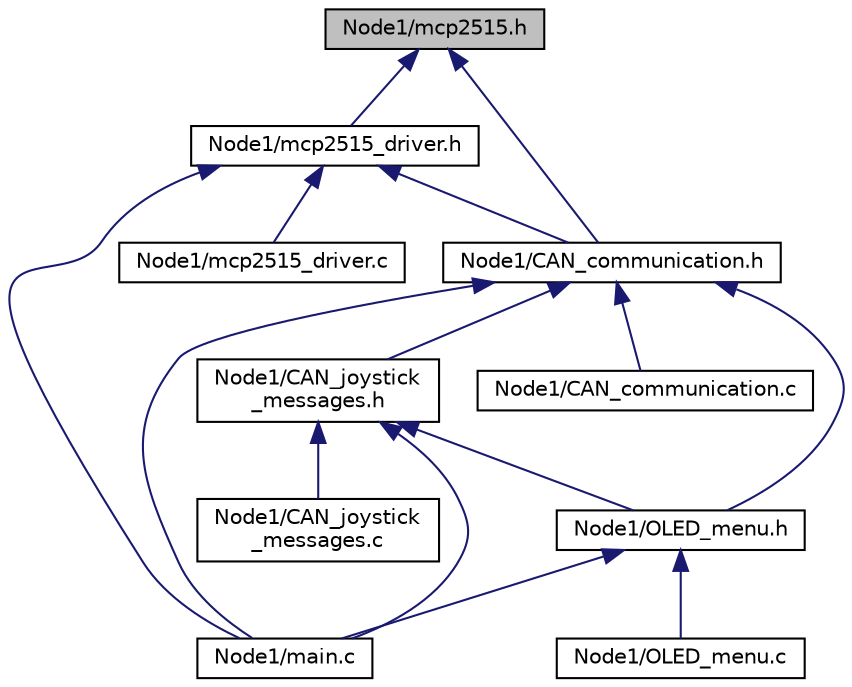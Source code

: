 digraph "Node1/mcp2515.h"
{
  edge [fontname="Helvetica",fontsize="10",labelfontname="Helvetica",labelfontsize="10"];
  node [fontname="Helvetica",fontsize="10",shape=record];
  Node1 [label="Node1/mcp2515.h",height=0.2,width=0.4,color="black", fillcolor="grey75", style="filled", fontcolor="black"];
  Node1 -> Node2 [dir="back",color="midnightblue",fontsize="10",style="solid"];
  Node2 [label="Node1/CAN_communication.h",height=0.2,width=0.4,color="black", fillcolor="white", style="filled",URL="$CAN__communication_8h.html",tooltip="Library for using CAN. "];
  Node2 -> Node3 [dir="back",color="midnightblue",fontsize="10",style="solid"];
  Node3 [label="Node1/CAN_communication.c",height=0.2,width=0.4,color="black", fillcolor="white", style="filled",URL="$CAN__communication_8c.html",tooltip="Implementation file for CAN_communication. "];
  Node2 -> Node4 [dir="back",color="midnightblue",fontsize="10",style="solid"];
  Node4 [label="Node1/CAN_joystick\l_messages.h",height=0.2,width=0.4,color="black", fillcolor="white", style="filled",URL="$CAN__joystick__messages_8h.html",tooltip="Library for using sending joystick-information on CAN. "];
  Node4 -> Node5 [dir="back",color="midnightblue",fontsize="10",style="solid"];
  Node5 [label="Node1/CAN_joystick\l_messages.c",height=0.2,width=0.4,color="black", fillcolor="white", style="filled",URL="$CAN__joystick__messages_8c.html",tooltip="Implementation file for CAN_joystick_message. "];
  Node4 -> Node6 [dir="back",color="midnightblue",fontsize="10",style="solid"];
  Node6 [label="Node1/OLED_menu.h",height=0.2,width=0.4,color="black", fillcolor="white", style="filled",URL="$OLED__menu_8h.html",tooltip="File for handling the oled-menu. "];
  Node6 -> Node7 [dir="back",color="midnightblue",fontsize="10",style="solid"];
  Node7 [label="Node1/main.c",height=0.2,width=0.4,color="black", fillcolor="white", style="filled",URL="$Node1_2main_8c.html",tooltip="Main file for Node 1. "];
  Node6 -> Node8 [dir="back",color="midnightblue",fontsize="10",style="solid"];
  Node8 [label="Node1/OLED_menu.c",height=0.2,width=0.4,color="black", fillcolor="white", style="filled",URL="$OLED__menu_8c.html",tooltip="Implementation file for OLED_menu. "];
  Node4 -> Node7 [dir="back",color="midnightblue",fontsize="10",style="solid"];
  Node2 -> Node6 [dir="back",color="midnightblue",fontsize="10",style="solid"];
  Node2 -> Node7 [dir="back",color="midnightblue",fontsize="10",style="solid"];
  Node1 -> Node9 [dir="back",color="midnightblue",fontsize="10",style="solid"];
  Node9 [label="Node1/mcp2515_driver.h",height=0.2,width=0.4,color="black", fillcolor="white", style="filled",URL="$mcp2515__driver_8h.html",tooltip="Library for using can controller mcp2515. "];
  Node9 -> Node2 [dir="back",color="midnightblue",fontsize="10",style="solid"];
  Node9 -> Node7 [dir="back",color="midnightblue",fontsize="10",style="solid"];
  Node9 -> Node10 [dir="back",color="midnightblue",fontsize="10",style="solid"];
  Node10 [label="Node1/mcp2515_driver.c",height=0.2,width=0.4,color="black", fillcolor="white", style="filled",URL="$mcp2515__driver_8c.html",tooltip="Implementation file for mcp2515_driver. "];
}
